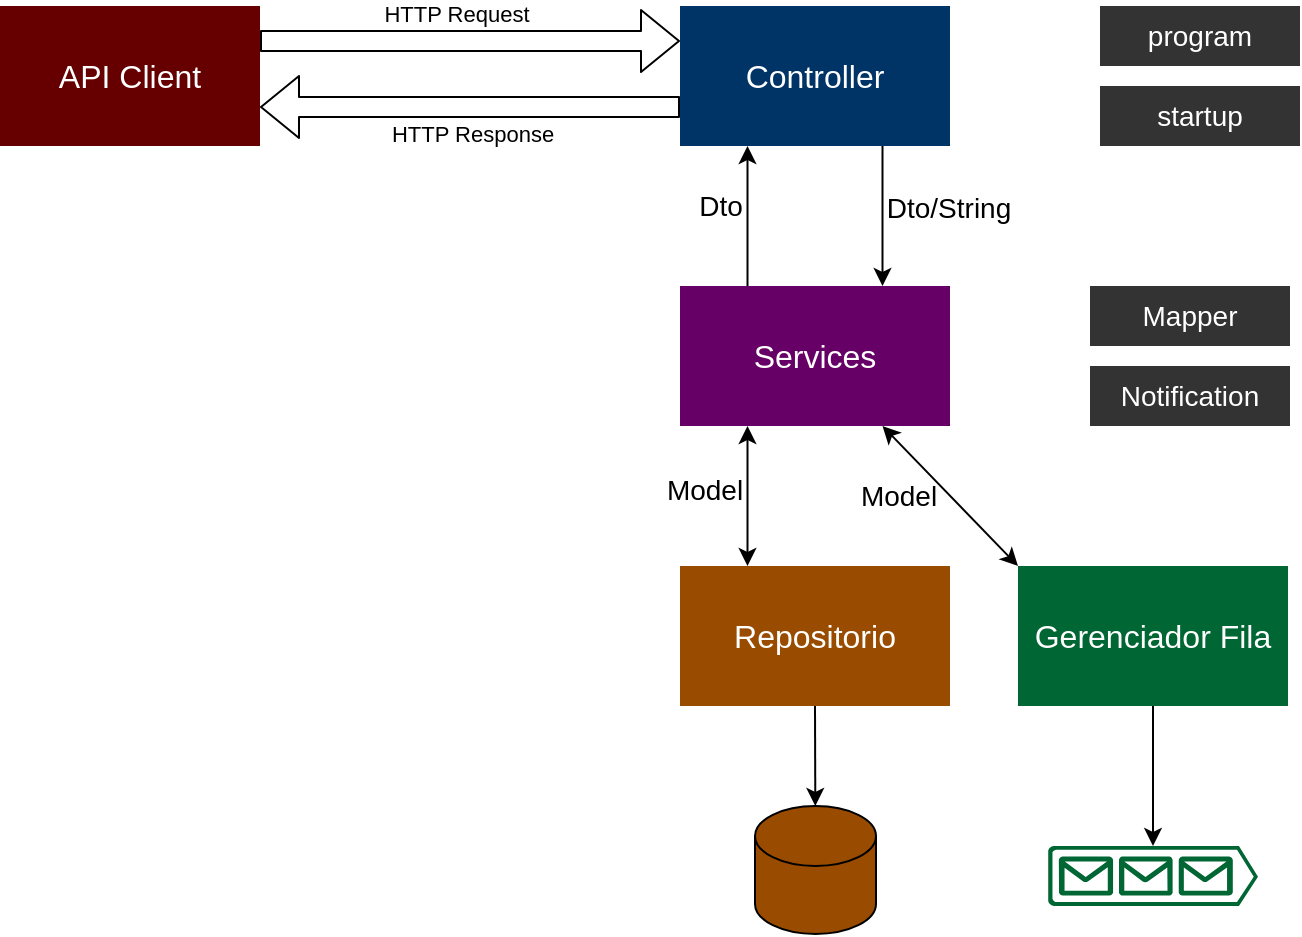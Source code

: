 <mxfile version="14.2.4" type="embed">
    <diagram id="DZB5xbJw5TP2kyAUjQM0" name="Page-1">
        <mxGraphModel dx="661" dy="598" grid="0" gridSize="10" guides="1" tooltips="1" connect="1" arrows="1" fold="1" page="1" pageScale="1" pageWidth="850" pageHeight="1100" background="#FFFFFF" math="0" shadow="0">
            <root>
                <mxCell id="0"/>
                <mxCell id="1" parent="0"/>
                <mxCell id="6" value="API Client" style="rounded=0;whiteSpace=wrap;html=1;fontColor=#ffffff;strokeColor=none;fontSize=16;fillColor=#660000;" parent="1" vertex="1">
                    <mxGeometry x="20" y="40" width="130" height="70" as="geometry"/>
                </mxCell>
                <mxCell id="7" value="Controller" style="rounded=0;whiteSpace=wrap;html=1;fillColor=#003366;strokeColor=none;fontSize=16;fontColor=#FFFFFF;" parent="1" vertex="1">
                    <mxGeometry x="360" y="40" width="135" height="70" as="geometry"/>
                </mxCell>
                <mxCell id="8" value="program" style="rounded=0;whiteSpace=wrap;html=1;strokeColor=none;fillColor=#333333;fontSize=14;fontColor=#FFFFFF;" parent="1" vertex="1">
                    <mxGeometry x="570" y="40" width="100" height="30" as="geometry"/>
                </mxCell>
                <mxCell id="9" value="startup" style="rounded=0;whiteSpace=wrap;html=1;strokeColor=none;fillColor=#333333;fontSize=14;fontColor=#FFFFFF;" parent="1" vertex="1">
                    <mxGeometry x="570" y="80" width="100" height="30" as="geometry"/>
                </mxCell>
                <mxCell id="13" value="Services" style="rounded=0;whiteSpace=wrap;html=1;strokeColor=none;fontSize=16;fillColor=#660066;fontColor=#FFFFFF;" parent="1" vertex="1">
                    <mxGeometry x="360" y="180" width="135" height="70" as="geometry"/>
                </mxCell>
                <mxCell id="14" value="Repositorio" style="rounded=0;whiteSpace=wrap;html=1;strokeColor=none;fontSize=16;fillColor=#994C00;fontColor=#FFFFFF;" parent="1" vertex="1">
                    <mxGeometry x="360" y="320" width="135" height="70" as="geometry"/>
                </mxCell>
                <mxCell id="15" value="Gerenciador Fila" style="rounded=0;whiteSpace=wrap;html=1;strokeColor=none;fontSize=16;fillColor=#006633;fontColor=#FFFFFF;" parent="1" vertex="1">
                    <mxGeometry x="529" y="320" width="135" height="70" as="geometry"/>
                </mxCell>
                <mxCell id="16" value="" style="shape=cylinder3;whiteSpace=wrap;html=1;boundedLbl=1;backgroundOutline=1;size=15;fontSize=16;fillColor=#994C00;" parent="1" vertex="1">
                    <mxGeometry x="397.5" y="440" width="60.5" height="64" as="geometry"/>
                </mxCell>
                <mxCell id="17" value="" style="verticalLabelPosition=bottom;html=1;verticalAlign=top;align=center;strokeColor=none;shape=mxgraph.azure.queue_generic;pointerEvents=1;fontSize=16;fillColor=#006633;" parent="1" vertex="1">
                    <mxGeometry x="544" y="460" width="105" height="30" as="geometry"/>
                </mxCell>
                <mxCell id="18" value="" style="endArrow=classic;html=1;fontSize=16;exitX=0.5;exitY=1;exitDx=0;exitDy=0;strokeColor=#000000;" parent="1" source="14" target="16" edge="1">
                    <mxGeometry width="50" height="50" relative="1" as="geometry">
                        <mxPoint x="465" y="320" as="sourcePoint"/>
                        <mxPoint x="515" y="270" as="targetPoint"/>
                    </mxGeometry>
                </mxCell>
                <mxCell id="19" value="" style="endArrow=classic;html=1;fontSize=16;exitX=0.5;exitY=1;exitDx=0;exitDy=0;entryX=0.5;entryY=0;entryDx=0;entryDy=0;entryPerimeter=0;strokeColor=#000000;" parent="1" source="15" target="17" edge="1">
                    <mxGeometry width="50" height="50" relative="1" as="geometry">
                        <mxPoint x="739" y="400" as="sourcePoint"/>
                        <mxPoint x="789" y="350" as="targetPoint"/>
                    </mxGeometry>
                </mxCell>
                <mxCell id="20" value="&amp;nbsp;HTTP Request&amp;nbsp;" style="shape=flexArrow;endArrow=classic;html=1;fontSize=11;entryX=0;entryY=0.25;entryDx=0;entryDy=0;exitX=1;exitY=0.25;exitDx=0;exitDy=0;strokeColor=#000000;fontColor=#000000;labelBackgroundColor=none;" parent="1" edge="1">
                    <mxGeometry x="-0.067" y="15" width="50" height="50" relative="1" as="geometry">
                        <mxPoint x="150" y="57.5" as="sourcePoint"/>
                        <mxPoint x="360" y="57.5" as="targetPoint"/>
                        <Array as="points"/>
                        <mxPoint y="1" as="offset"/>
                    </mxGeometry>
                </mxCell>
                <mxCell id="21" value="&amp;nbsp;HTTP Response&amp;nbsp;" style="shape=flexArrow;endArrow=classic;html=1;fontSize=11;exitX=0;exitY=0.75;exitDx=0;exitDy=0;entryX=1;entryY=0.75;entryDx=0;entryDy=0;strokeColor=#000000;fontColor=#000000;labelBackgroundColor=none;" parent="1" edge="1">
                    <mxGeometry x="-0.009" y="13" width="50" height="50" relative="1" as="geometry">
                        <mxPoint x="360" y="90.5" as="sourcePoint"/>
                        <mxPoint x="150" y="90.5" as="targetPoint"/>
                        <mxPoint as="offset"/>
                    </mxGeometry>
                </mxCell>
                <mxCell id="22" value="" style="endArrow=classic;html=1;fontSize=14;exitX=0.75;exitY=1;exitDx=0;exitDy=0;entryX=0.75;entryY=0;entryDx=0;entryDy=0;strokeColor=#000000;labelBackgroundColor=none;" parent="1" source="7" target="13" edge="1">
                    <mxGeometry width="50" height="50" relative="1" as="geometry">
                        <mxPoint x="470" y="320" as="sourcePoint"/>
                        <mxPoint x="520" y="270" as="targetPoint"/>
                    </mxGeometry>
                </mxCell>
                <mxCell id="23" value="Dto/String" style="edgeLabel;html=1;align=center;verticalAlign=middle;resizable=0;points=[];fontSize=14;fontColor=#000000;labelBackgroundColor=none;" parent="22" vertex="1" connectable="0">
                    <mxGeometry x="-0.114" y="1" relative="1" as="geometry">
                        <mxPoint x="31" as="offset"/>
                    </mxGeometry>
                </mxCell>
                <mxCell id="27" value="Dto" style="endArrow=classic;html=1;fontSize=14;entryX=0.25;entryY=1;entryDx=0;entryDy=0;strokeColor=#000000;fontColor=#000000;labelBackgroundColor=none;exitX=0.25;exitY=0;exitDx=0;exitDy=0;" parent="1" source="13" target="7" edge="1">
                    <mxGeometry x="0.143" y="14" width="50" height="50" relative="1" as="geometry">
                        <mxPoint x="394" y="160" as="sourcePoint"/>
                        <mxPoint x="395.75" y="117" as="targetPoint"/>
                        <mxPoint as="offset"/>
                    </mxGeometry>
                </mxCell>
                <mxCell id="28" value="Mapper" style="rounded=0;whiteSpace=wrap;html=1;strokeColor=none;fillColor=#333333;fontSize=14;fontColor=#FFFFFF;" parent="1" vertex="1">
                    <mxGeometry x="565" y="180" width="100" height="30" as="geometry"/>
                </mxCell>
                <mxCell id="29" value="Notification" style="rounded=0;whiteSpace=wrap;html=1;strokeColor=none;fillColor=#333333;fontSize=14;fontColor=#FFFFFF;" parent="1" vertex="1">
                    <mxGeometry x="565" y="220" width="100" height="30" as="geometry"/>
                </mxCell>
                <mxCell id="34" value="Model" style="endArrow=classic;startArrow=classic;html=1;labelBackgroundColor=none;strokeColor=#000000;fontSize=14;fontColor=#000000;exitX=0.25;exitY=0;exitDx=0;exitDy=0;entryX=0.25;entryY=1;entryDx=0;entryDy=0;" parent="1" edge="1">
                    <mxGeometry x="0.086" y="22" width="50" height="50" relative="1" as="geometry">
                        <mxPoint x="393.75" y="320" as="sourcePoint"/>
                        <mxPoint x="393.75" y="250" as="targetPoint"/>
                        <mxPoint as="offset"/>
                    </mxGeometry>
                </mxCell>
                <mxCell id="35" value="Model" style="endArrow=classic;startArrow=classic;html=1;labelBackgroundColor=none;strokeColor=#000000;fontSize=14;fontColor=#000000;exitX=0;exitY=0;exitDx=0;exitDy=0;entryX=0.75;entryY=1;entryDx=0;entryDy=0;" parent="1" edge="1">
                    <mxGeometry x="0.373" y="19" width="50" height="50" relative="1" as="geometry">
                        <mxPoint x="529" y="320" as="sourcePoint"/>
                        <mxPoint x="461.25" y="250" as="targetPoint"/>
                        <mxPoint as="offset"/>
                        <Array as="points"/>
                    </mxGeometry>
                </mxCell>
            </root>
        </mxGraphModel>
    </diagram>
</mxfile>